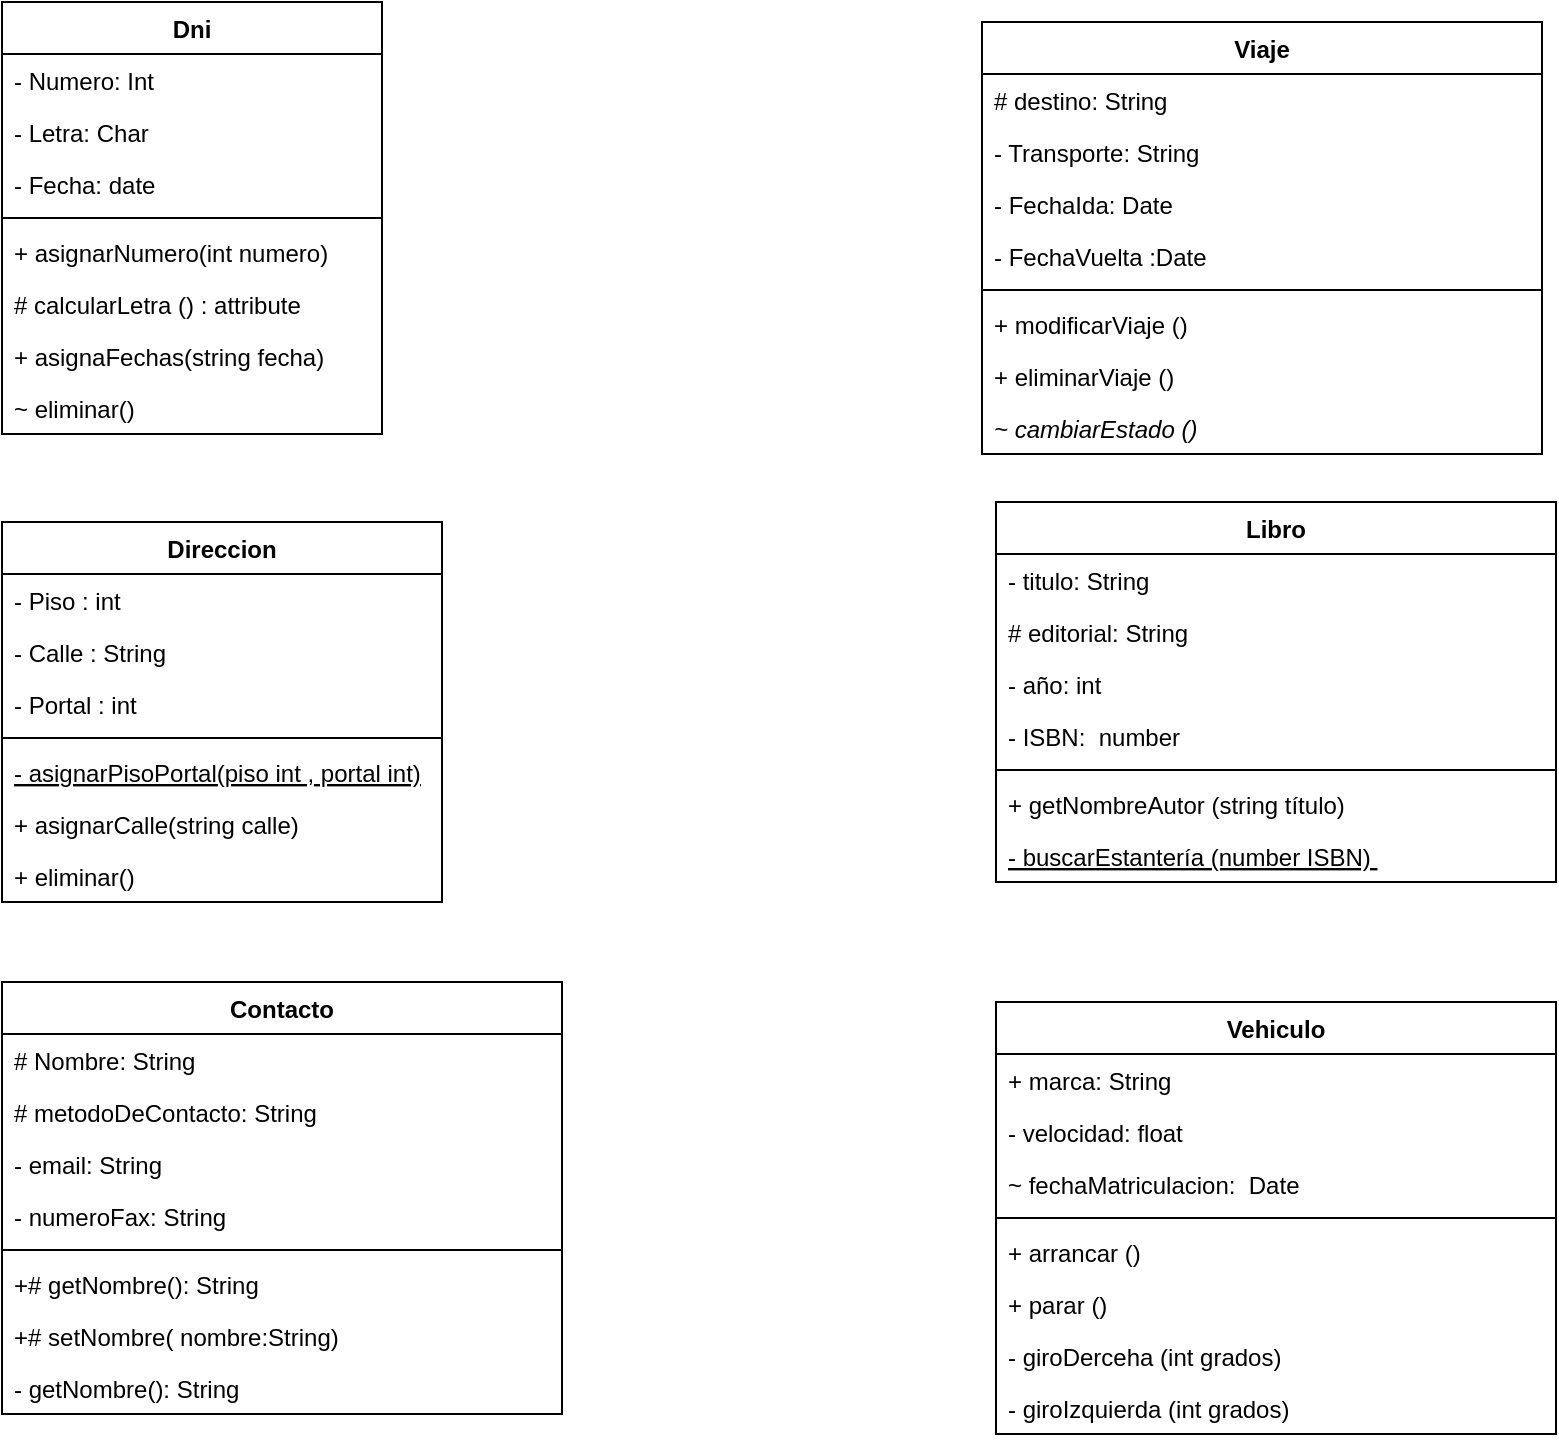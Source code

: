 <mxfile version="20.8.5" type="device"><diagram id="AtxNXkzanGJ4DB9KUxTK" name="Página-1"><mxGraphModel dx="1387" dy="788" grid="1" gridSize="10" guides="1" tooltips="1" connect="1" arrows="1" fold="1" page="1" pageScale="1" pageWidth="1654" pageHeight="2336" math="0" shadow="0"><root><mxCell id="0"/><mxCell id="1" parent="0"/><mxCell id="eUIAjxu8wP96TifjyTWV-3" value="Dni" style="swimlane;fontStyle=1;align=center;verticalAlign=top;childLayout=stackLayout;horizontal=1;startSize=26;horizontalStack=0;resizeParent=1;resizeParentMax=0;resizeLast=0;collapsible=1;marginBottom=0;" vertex="1" parent="1"><mxGeometry x="50" y="60" width="190" height="216" as="geometry"><mxRectangle x="50" y="60" width="100" height="30" as="alternateBounds"/></mxGeometry></mxCell><mxCell id="eUIAjxu8wP96TifjyTWV-4" value="- Numero: Int&#10;" style="text;strokeColor=none;fillColor=none;align=left;verticalAlign=top;spacingLeft=4;spacingRight=4;overflow=hidden;rotatable=0;points=[[0,0.5],[1,0.5]];portConstraint=eastwest;" vertex="1" parent="eUIAjxu8wP96TifjyTWV-3"><mxGeometry y="26" width="190" height="26" as="geometry"/></mxCell><mxCell id="eUIAjxu8wP96TifjyTWV-7" value="- Letra: Char" style="text;strokeColor=none;fillColor=none;align=left;verticalAlign=top;spacingLeft=4;spacingRight=4;overflow=hidden;rotatable=0;points=[[0,0.5],[1,0.5]];portConstraint=eastwest;" vertex="1" parent="eUIAjxu8wP96TifjyTWV-3"><mxGeometry y="52" width="190" height="26" as="geometry"/></mxCell><mxCell id="eUIAjxu8wP96TifjyTWV-9" value="- Fecha: date" style="text;strokeColor=none;fillColor=none;align=left;verticalAlign=top;spacingLeft=4;spacingRight=4;overflow=hidden;rotatable=0;points=[[0,0.5],[1,0.5]];portConstraint=eastwest;" vertex="1" parent="eUIAjxu8wP96TifjyTWV-3"><mxGeometry y="78" width="190" height="26" as="geometry"/></mxCell><mxCell id="eUIAjxu8wP96TifjyTWV-5" value="" style="line;strokeWidth=1;fillColor=none;align=left;verticalAlign=middle;spacingTop=-1;spacingLeft=3;spacingRight=3;rotatable=0;labelPosition=right;points=[];portConstraint=eastwest;strokeColor=inherit;" vertex="1" parent="eUIAjxu8wP96TifjyTWV-3"><mxGeometry y="104" width="190" height="8" as="geometry"/></mxCell><mxCell id="eUIAjxu8wP96TifjyTWV-6" value="+ asignarNumero(int numero)" style="text;strokeColor=none;fillColor=none;align=left;verticalAlign=top;spacingLeft=4;spacingRight=4;overflow=hidden;rotatable=0;points=[[0,0.5],[1,0.5]];portConstraint=eastwest;" vertex="1" parent="eUIAjxu8wP96TifjyTWV-3"><mxGeometry y="112" width="190" height="26" as="geometry"/></mxCell><mxCell id="eUIAjxu8wP96TifjyTWV-11" value="# calcularLetra () : attribute" style="text;strokeColor=none;fillColor=none;align=left;verticalAlign=top;spacingLeft=4;spacingRight=4;overflow=hidden;rotatable=0;points=[[0,0.5],[1,0.5]];portConstraint=eastwest;" vertex="1" parent="eUIAjxu8wP96TifjyTWV-3"><mxGeometry y="138" width="190" height="26" as="geometry"/></mxCell><mxCell id="eUIAjxu8wP96TifjyTWV-12" value="+ asignaFechas(string fecha)&#10;" style="text;strokeColor=none;fillColor=none;align=left;verticalAlign=top;spacingLeft=4;spacingRight=4;overflow=hidden;rotatable=0;points=[[0,0.5],[1,0.5]];portConstraint=eastwest;" vertex="1" parent="eUIAjxu8wP96TifjyTWV-3"><mxGeometry y="164" width="190" height="26" as="geometry"/></mxCell><mxCell id="eUIAjxu8wP96TifjyTWV-13" value="~ eliminar()" style="text;strokeColor=none;fillColor=none;align=left;verticalAlign=top;spacingLeft=4;spacingRight=4;overflow=hidden;rotatable=0;points=[[0,0.5],[1,0.5]];portConstraint=eastwest;" vertex="1" parent="eUIAjxu8wP96TifjyTWV-3"><mxGeometry y="190" width="190" height="26" as="geometry"/></mxCell><mxCell id="eUIAjxu8wP96TifjyTWV-18" value="Direccion" style="swimlane;fontStyle=1;align=center;verticalAlign=top;childLayout=stackLayout;horizontal=1;startSize=26;horizontalStack=0;resizeParent=1;resizeParentMax=0;resizeLast=0;collapsible=1;marginBottom=0;" vertex="1" parent="1"><mxGeometry x="50" y="320" width="220" height="190" as="geometry"><mxRectangle x="50" y="60" width="100" height="30" as="alternateBounds"/></mxGeometry></mxCell><mxCell id="eUIAjxu8wP96TifjyTWV-19" value="- Piso : int&#10;" style="text;strokeColor=none;fillColor=none;align=left;verticalAlign=top;spacingLeft=4;spacingRight=4;overflow=hidden;rotatable=0;points=[[0,0.5],[1,0.5]];portConstraint=eastwest;" vertex="1" parent="eUIAjxu8wP96TifjyTWV-18"><mxGeometry y="26" width="220" height="26" as="geometry"/></mxCell><mxCell id="eUIAjxu8wP96TifjyTWV-20" value="- Calle : String&#10;" style="text;strokeColor=none;fillColor=none;align=left;verticalAlign=top;spacingLeft=4;spacingRight=4;overflow=hidden;rotatable=0;points=[[0,0.5],[1,0.5]];portConstraint=eastwest;" vertex="1" parent="eUIAjxu8wP96TifjyTWV-18"><mxGeometry y="52" width="220" height="26" as="geometry"/></mxCell><mxCell id="eUIAjxu8wP96TifjyTWV-21" value="- Portal : int" style="text;strokeColor=none;fillColor=none;align=left;verticalAlign=top;spacingLeft=4;spacingRight=4;overflow=hidden;rotatable=0;points=[[0,0.5],[1,0.5]];portConstraint=eastwest;" vertex="1" parent="eUIAjxu8wP96TifjyTWV-18"><mxGeometry y="78" width="220" height="26" as="geometry"/></mxCell><mxCell id="eUIAjxu8wP96TifjyTWV-22" value="" style="line;strokeWidth=1;fillColor=none;align=left;verticalAlign=middle;spacingTop=-1;spacingLeft=3;spacingRight=3;rotatable=0;labelPosition=right;points=[];portConstraint=eastwest;strokeColor=inherit;" vertex="1" parent="eUIAjxu8wP96TifjyTWV-18"><mxGeometry y="104" width="220" height="8" as="geometry"/></mxCell><mxCell id="eUIAjxu8wP96TifjyTWV-23" value="- asignarPisoPortal(piso int , portal int) " style="text;strokeColor=none;fillColor=none;align=left;verticalAlign=top;spacingLeft=4;spacingRight=4;overflow=hidden;rotatable=0;points=[[0,0.5],[1,0.5]];portConstraint=eastwest;fontStyle=4" vertex="1" parent="eUIAjxu8wP96TifjyTWV-18"><mxGeometry y="112" width="220" height="26" as="geometry"/></mxCell><mxCell id="eUIAjxu8wP96TifjyTWV-24" value="+ asignarCalle(string calle)&#10;" style="text;strokeColor=none;fillColor=none;align=left;verticalAlign=top;spacingLeft=4;spacingRight=4;overflow=hidden;rotatable=0;points=[[0,0.5],[1,0.5]];portConstraint=eastwest;" vertex="1" parent="eUIAjxu8wP96TifjyTWV-18"><mxGeometry y="138" width="220" height="26" as="geometry"/></mxCell><mxCell id="eUIAjxu8wP96TifjyTWV-25" value="+ eliminar()" style="text;strokeColor=none;fillColor=none;align=left;verticalAlign=top;spacingLeft=4;spacingRight=4;overflow=hidden;rotatable=0;points=[[0,0.5],[1,0.5]];portConstraint=eastwest;" vertex="1" parent="eUIAjxu8wP96TifjyTWV-18"><mxGeometry y="164" width="220" height="26" as="geometry"/></mxCell><mxCell id="eUIAjxu8wP96TifjyTWV-27" value="Contacto" style="swimlane;fontStyle=1;align=center;verticalAlign=top;childLayout=stackLayout;horizontal=1;startSize=26;horizontalStack=0;resizeParent=1;resizeParentMax=0;resizeLast=0;collapsible=1;marginBottom=0;" vertex="1" parent="1"><mxGeometry x="50" y="550" width="280" height="216" as="geometry"><mxRectangle x="50" y="60" width="100" height="30" as="alternateBounds"/></mxGeometry></mxCell><mxCell id="eUIAjxu8wP96TifjyTWV-28" value="# Nombre: String" style="text;strokeColor=none;fillColor=none;align=left;verticalAlign=top;spacingLeft=4;spacingRight=4;overflow=hidden;rotatable=0;points=[[0,0.5],[1,0.5]];portConstraint=eastwest;" vertex="1" parent="eUIAjxu8wP96TifjyTWV-27"><mxGeometry y="26" width="280" height="26" as="geometry"/></mxCell><mxCell id="eUIAjxu8wP96TifjyTWV-29" value="# metodoDeContacto: String" style="text;strokeColor=none;fillColor=none;align=left;verticalAlign=top;spacingLeft=4;spacingRight=4;overflow=hidden;rotatable=0;points=[[0,0.5],[1,0.5]];portConstraint=eastwest;" vertex="1" parent="eUIAjxu8wP96TifjyTWV-27"><mxGeometry y="52" width="280" height="26" as="geometry"/></mxCell><mxCell id="eUIAjxu8wP96TifjyTWV-30" value="- email: String" style="text;strokeColor=none;fillColor=none;align=left;verticalAlign=top;spacingLeft=4;spacingRight=4;overflow=hidden;rotatable=0;points=[[0,0.5],[1,0.5]];portConstraint=eastwest;" vertex="1" parent="eUIAjxu8wP96TifjyTWV-27"><mxGeometry y="78" width="280" height="26" as="geometry"/></mxCell><mxCell id="eUIAjxu8wP96TifjyTWV-36" value="- numeroFax: String " style="text;strokeColor=none;fillColor=none;align=left;verticalAlign=top;spacingLeft=4;spacingRight=4;overflow=hidden;rotatable=0;points=[[0,0.5],[1,0.5]];portConstraint=eastwest;" vertex="1" parent="eUIAjxu8wP96TifjyTWV-27"><mxGeometry y="104" width="280" height="26" as="geometry"/></mxCell><mxCell id="eUIAjxu8wP96TifjyTWV-31" value="" style="line;strokeWidth=1;fillColor=none;align=left;verticalAlign=middle;spacingTop=-1;spacingLeft=3;spacingRight=3;rotatable=0;labelPosition=right;points=[];portConstraint=eastwest;strokeColor=inherit;" vertex="1" parent="eUIAjxu8wP96TifjyTWV-27"><mxGeometry y="130" width="280" height="8" as="geometry"/></mxCell><mxCell id="eUIAjxu8wP96TifjyTWV-32" value="+# getNombre(): String" style="text;strokeColor=none;fillColor=none;align=left;verticalAlign=top;spacingLeft=4;spacingRight=4;overflow=hidden;rotatable=0;points=[[0,0.5],[1,0.5]];portConstraint=eastwest;fontStyle=0" vertex="1" parent="eUIAjxu8wP96TifjyTWV-27"><mxGeometry y="138" width="280" height="26" as="geometry"/></mxCell><mxCell id="eUIAjxu8wP96TifjyTWV-65" value="+# setNombre( nombre:String)" style="text;strokeColor=none;fillColor=none;align=left;verticalAlign=top;spacingLeft=4;spacingRight=4;overflow=hidden;rotatable=0;points=[[0,0.5],[1,0.5]];portConstraint=eastwest;" vertex="1" parent="eUIAjxu8wP96TifjyTWV-27"><mxGeometry y="164" width="280" height="26" as="geometry"/></mxCell><mxCell id="eUIAjxu8wP96TifjyTWV-66" value="- getNombre(): String" style="text;strokeColor=none;fillColor=none;align=left;verticalAlign=top;spacingLeft=4;spacingRight=4;overflow=hidden;rotatable=0;points=[[0,0.5],[1,0.5]];portConstraint=eastwest;" vertex="1" parent="eUIAjxu8wP96TifjyTWV-27"><mxGeometry y="190" width="280" height="26" as="geometry"/></mxCell><mxCell id="eUIAjxu8wP96TifjyTWV-37" value="Viaje" style="swimlane;fontStyle=1;align=center;verticalAlign=top;childLayout=stackLayout;horizontal=1;startSize=26;horizontalStack=0;resizeParent=1;resizeParentMax=0;resizeLast=0;collapsible=1;marginBottom=0;" vertex="1" parent="1"><mxGeometry x="540" y="70" width="280" height="216" as="geometry"><mxRectangle x="50" y="60" width="100" height="30" as="alternateBounds"/></mxGeometry></mxCell><mxCell id="eUIAjxu8wP96TifjyTWV-38" value="# destino: String " style="text;strokeColor=none;fillColor=none;align=left;verticalAlign=top;spacingLeft=4;spacingRight=4;overflow=hidden;rotatable=0;points=[[0,0.5],[1,0.5]];portConstraint=eastwest;" vertex="1" parent="eUIAjxu8wP96TifjyTWV-37"><mxGeometry y="26" width="280" height="26" as="geometry"/></mxCell><mxCell id="eUIAjxu8wP96TifjyTWV-39" value="- Transporte: String" style="text;strokeColor=none;fillColor=none;align=left;verticalAlign=top;spacingLeft=4;spacingRight=4;overflow=hidden;rotatable=0;points=[[0,0.5],[1,0.5]];portConstraint=eastwest;" vertex="1" parent="eUIAjxu8wP96TifjyTWV-37"><mxGeometry y="52" width="280" height="26" as="geometry"/></mxCell><mxCell id="eUIAjxu8wP96TifjyTWV-40" value="- FechaIda: Date " style="text;strokeColor=none;fillColor=none;align=left;verticalAlign=top;spacingLeft=4;spacingRight=4;overflow=hidden;rotatable=0;points=[[0,0.5],[1,0.5]];portConstraint=eastwest;" vertex="1" parent="eUIAjxu8wP96TifjyTWV-37"><mxGeometry y="78" width="280" height="26" as="geometry"/></mxCell><mxCell id="eUIAjxu8wP96TifjyTWV-41" value="- FechaVuelta :Date&#10; " style="text;strokeColor=none;fillColor=none;align=left;verticalAlign=top;spacingLeft=4;spacingRight=4;overflow=hidden;rotatable=0;points=[[0,0.5],[1,0.5]];portConstraint=eastwest;" vertex="1" parent="eUIAjxu8wP96TifjyTWV-37"><mxGeometry y="104" width="280" height="26" as="geometry"/></mxCell><mxCell id="eUIAjxu8wP96TifjyTWV-42" value="" style="line;strokeWidth=1;fillColor=none;align=left;verticalAlign=middle;spacingTop=-1;spacingLeft=3;spacingRight=3;rotatable=0;labelPosition=right;points=[];portConstraint=eastwest;strokeColor=inherit;" vertex="1" parent="eUIAjxu8wP96TifjyTWV-37"><mxGeometry y="130" width="280" height="8" as="geometry"/></mxCell><mxCell id="eUIAjxu8wP96TifjyTWV-43" value="+ modificarViaje () " style="text;strokeColor=none;fillColor=none;align=left;verticalAlign=top;spacingLeft=4;spacingRight=4;overflow=hidden;rotatable=0;points=[[0,0.5],[1,0.5]];portConstraint=eastwest;fontStyle=0" vertex="1" parent="eUIAjxu8wP96TifjyTWV-37"><mxGeometry y="138" width="280" height="26" as="geometry"/></mxCell><mxCell id="eUIAjxu8wP96TifjyTWV-44" value="+ eliminarViaje ()" style="text;strokeColor=none;fillColor=none;align=left;verticalAlign=top;spacingLeft=4;spacingRight=4;overflow=hidden;rotatable=0;points=[[0,0.5],[1,0.5]];portConstraint=eastwest;fontStyle=0" vertex="1" parent="eUIAjxu8wP96TifjyTWV-37"><mxGeometry y="164" width="280" height="26" as="geometry"/></mxCell><mxCell id="eUIAjxu8wP96TifjyTWV-53" value="~ cambiarEstado () " style="text;strokeColor=none;fillColor=none;align=left;verticalAlign=top;spacingLeft=4;spacingRight=4;overflow=hidden;rotatable=0;points=[[0,0.5],[1,0.5]];portConstraint=eastwest;fontStyle=2" vertex="1" parent="eUIAjxu8wP96TifjyTWV-37"><mxGeometry y="190" width="280" height="26" as="geometry"/></mxCell><mxCell id="eUIAjxu8wP96TifjyTWV-45" value="Libro" style="swimlane;fontStyle=1;align=center;verticalAlign=top;childLayout=stackLayout;horizontal=1;startSize=26;horizontalStack=0;resizeParent=1;resizeParentMax=0;resizeLast=0;collapsible=1;marginBottom=0;" vertex="1" parent="1"><mxGeometry x="547" y="310" width="280" height="190" as="geometry"><mxRectangle x="50" y="60" width="100" height="30" as="alternateBounds"/></mxGeometry></mxCell><mxCell id="eUIAjxu8wP96TifjyTWV-46" value="- titulo: String " style="text;strokeColor=none;fillColor=none;align=left;verticalAlign=top;spacingLeft=4;spacingRight=4;overflow=hidden;rotatable=0;points=[[0,0.5],[1,0.5]];portConstraint=eastwest;" vertex="1" parent="eUIAjxu8wP96TifjyTWV-45"><mxGeometry y="26" width="280" height="26" as="geometry"/></mxCell><mxCell id="eUIAjxu8wP96TifjyTWV-47" value="# editorial: String" style="text;strokeColor=none;fillColor=none;align=left;verticalAlign=top;spacingLeft=4;spacingRight=4;overflow=hidden;rotatable=0;points=[[0,0.5],[1,0.5]];portConstraint=eastwest;" vertex="1" parent="eUIAjxu8wP96TifjyTWV-45"><mxGeometry y="52" width="280" height="26" as="geometry"/></mxCell><mxCell id="eUIAjxu8wP96TifjyTWV-48" value="- año: int " style="text;strokeColor=none;fillColor=none;align=left;verticalAlign=top;spacingLeft=4;spacingRight=4;overflow=hidden;rotatable=0;points=[[0,0.5],[1,0.5]];portConstraint=eastwest;" vertex="1" parent="eUIAjxu8wP96TifjyTWV-45"><mxGeometry y="78" width="280" height="26" as="geometry"/></mxCell><mxCell id="eUIAjxu8wP96TifjyTWV-49" value="- ISBN:  number " style="text;strokeColor=none;fillColor=none;align=left;verticalAlign=top;spacingLeft=4;spacingRight=4;overflow=hidden;rotatable=0;points=[[0,0.5],[1,0.5]];portConstraint=eastwest;" vertex="1" parent="eUIAjxu8wP96TifjyTWV-45"><mxGeometry y="104" width="280" height="26" as="geometry"/></mxCell><mxCell id="eUIAjxu8wP96TifjyTWV-50" value="" style="line;strokeWidth=1;fillColor=none;align=left;verticalAlign=middle;spacingTop=-1;spacingLeft=3;spacingRight=3;rotatable=0;labelPosition=right;points=[];portConstraint=eastwest;strokeColor=inherit;" vertex="1" parent="eUIAjxu8wP96TifjyTWV-45"><mxGeometry y="130" width="280" height="8" as="geometry"/></mxCell><mxCell id="eUIAjxu8wP96TifjyTWV-51" value="+ getNombreAutor (string título) " style="text;strokeColor=none;fillColor=none;align=left;verticalAlign=top;spacingLeft=4;spacingRight=4;overflow=hidden;rotatable=0;points=[[0,0.5],[1,0.5]];portConstraint=eastwest;fontStyle=0" vertex="1" parent="eUIAjxu8wP96TifjyTWV-45"><mxGeometry y="138" width="280" height="26" as="geometry"/></mxCell><mxCell id="eUIAjxu8wP96TifjyTWV-52" value="- buscarEstantería (number ISBN) " style="text;strokeColor=none;fillColor=none;align=left;verticalAlign=top;spacingLeft=4;spacingRight=4;overflow=hidden;rotatable=0;points=[[0,0.5],[1,0.5]];portConstraint=eastwest;fontStyle=4" vertex="1" parent="eUIAjxu8wP96TifjyTWV-45"><mxGeometry y="164" width="280" height="26" as="geometry"/></mxCell><mxCell id="eUIAjxu8wP96TifjyTWV-54" value="Vehiculo" style="swimlane;fontStyle=1;align=center;verticalAlign=top;childLayout=stackLayout;horizontal=1;startSize=26;horizontalStack=0;resizeParent=1;resizeParentMax=0;resizeLast=0;collapsible=1;marginBottom=0;" vertex="1" parent="1"><mxGeometry x="547" y="560" width="280" height="216" as="geometry"><mxRectangle x="50" y="60" width="100" height="30" as="alternateBounds"/></mxGeometry></mxCell><mxCell id="eUIAjxu8wP96TifjyTWV-55" value="+ marca: String " style="text;strokeColor=none;fillColor=none;align=left;verticalAlign=top;spacingLeft=4;spacingRight=4;overflow=hidden;rotatable=0;points=[[0,0.5],[1,0.5]];portConstraint=eastwest;" vertex="1" parent="eUIAjxu8wP96TifjyTWV-54"><mxGeometry y="26" width="280" height="26" as="geometry"/></mxCell><mxCell id="eUIAjxu8wP96TifjyTWV-56" value="- velocidad: float" style="text;strokeColor=none;fillColor=none;align=left;verticalAlign=top;spacingLeft=4;spacingRight=4;overflow=hidden;rotatable=0;points=[[0,0.5],[1,0.5]];portConstraint=eastwest;" vertex="1" parent="eUIAjxu8wP96TifjyTWV-54"><mxGeometry y="52" width="280" height="26" as="geometry"/></mxCell><mxCell id="eUIAjxu8wP96TifjyTWV-57" value="~ fechaMatriculacion:  Date" style="text;strokeColor=none;fillColor=none;align=left;verticalAlign=top;spacingLeft=4;spacingRight=4;overflow=hidden;rotatable=0;points=[[0,0.5],[1,0.5]];portConstraint=eastwest;" vertex="1" parent="eUIAjxu8wP96TifjyTWV-54"><mxGeometry y="78" width="280" height="26" as="geometry"/></mxCell><mxCell id="eUIAjxu8wP96TifjyTWV-59" value="" style="line;strokeWidth=1;fillColor=none;align=left;verticalAlign=middle;spacingTop=-1;spacingLeft=3;spacingRight=3;rotatable=0;labelPosition=right;points=[];portConstraint=eastwest;strokeColor=inherit;" vertex="1" parent="eUIAjxu8wP96TifjyTWV-54"><mxGeometry y="104" width="280" height="8" as="geometry"/></mxCell><mxCell id="eUIAjxu8wP96TifjyTWV-60" value="+ arrancar ()&#10; " style="text;strokeColor=none;fillColor=none;align=left;verticalAlign=top;spacingLeft=4;spacingRight=4;overflow=hidden;rotatable=0;points=[[0,0.5],[1,0.5]];portConstraint=eastwest;fontStyle=0" vertex="1" parent="eUIAjxu8wP96TifjyTWV-54"><mxGeometry y="112" width="280" height="26" as="geometry"/></mxCell><mxCell id="eUIAjxu8wP96TifjyTWV-61" value="+ parar ()&#10;" style="text;strokeColor=none;fillColor=none;align=left;verticalAlign=top;spacingLeft=4;spacingRight=4;overflow=hidden;rotatable=0;points=[[0,0.5],[1,0.5]];portConstraint=eastwest;fontStyle=0" vertex="1" parent="eUIAjxu8wP96TifjyTWV-54"><mxGeometry y="138" width="280" height="26" as="geometry"/></mxCell><mxCell id="eUIAjxu8wP96TifjyTWV-62" value="- giroDerceha (int grados)" style="text;strokeColor=none;fillColor=none;align=left;verticalAlign=top;spacingLeft=4;spacingRight=4;overflow=hidden;rotatable=0;points=[[0,0.5],[1,0.5]];portConstraint=eastwest;" vertex="1" parent="eUIAjxu8wP96TifjyTWV-54"><mxGeometry y="164" width="280" height="26" as="geometry"/></mxCell><mxCell id="eUIAjxu8wP96TifjyTWV-64" value="- giroIzquierda (int grados) " style="text;strokeColor=none;fillColor=none;align=left;verticalAlign=top;spacingLeft=4;spacingRight=4;overflow=hidden;rotatable=0;points=[[0,0.5],[1,0.5]];portConstraint=eastwest;" vertex="1" parent="eUIAjxu8wP96TifjyTWV-54"><mxGeometry y="190" width="280" height="26" as="geometry"/></mxCell></root></mxGraphModel></diagram></mxfile>